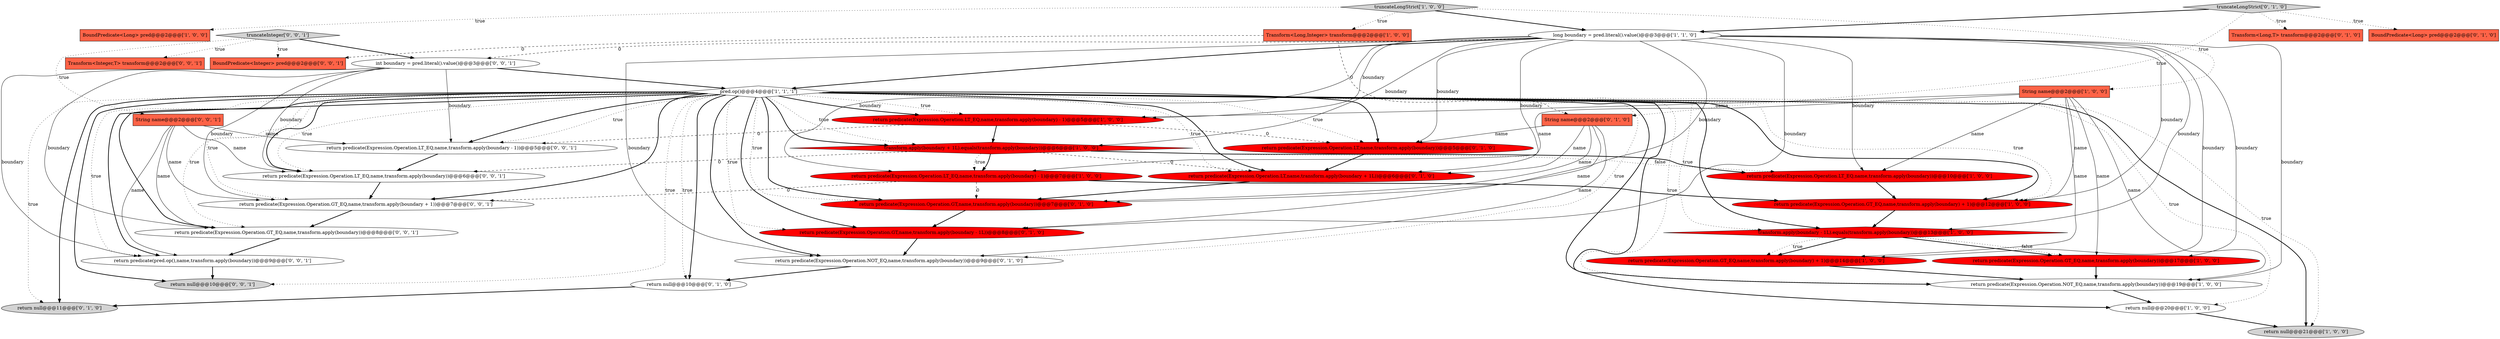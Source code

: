 digraph {
19 [style = filled, label = "return predicate(Expression.Operation.LT,name,transform.apply(boundary + 1L))@@@6@@@['0', '1', '0']", fillcolor = red, shape = ellipse image = "AAA1AAABBB2BBB"];
26 [style = filled, label = "return predicate(Expression.Operation.GT,name,transform.apply(boundary))@@@7@@@['0', '1', '0']", fillcolor = red, shape = ellipse image = "AAA1AAABBB2BBB"];
27 [style = filled, label = "String name@@@2@@@['0', '1', '0']", fillcolor = tomato, shape = box image = "AAA1AAABBB2BBB"];
8 [style = filled, label = "return predicate(Expression.Operation.GT_EQ,name,transform.apply(boundary))@@@17@@@['1', '0', '0']", fillcolor = red, shape = ellipse image = "AAA1AAABBB1BBB"];
22 [style = filled, label = "return predicate(Expression.Operation.LT,name,transform.apply(boundary))@@@5@@@['0', '1', '0']", fillcolor = red, shape = ellipse image = "AAA1AAABBB2BBB"];
32 [style = filled, label = "Transform<Integer,T> transform@@@2@@@['0', '0', '1']", fillcolor = tomato, shape = box image = "AAA0AAABBB3BBB"];
0 [style = filled, label = "return predicate(Expression.Operation.LT_EQ,name,transform.apply(boundary) - 1)@@@5@@@['1', '0', '0']", fillcolor = red, shape = ellipse image = "AAA1AAABBB1BBB"];
9 [style = filled, label = "transform.apply(boundary - 1L).equals(transform.apply(boundary))@@@13@@@['1', '0', '0']", fillcolor = red, shape = diamond image = "AAA1AAABBB1BBB"];
15 [style = filled, label = "Transform<Long,Integer> transform@@@2@@@['1', '0', '0']", fillcolor = tomato, shape = box image = "AAA1AAABBB1BBB"];
28 [style = filled, label = "return predicate(Expression.Operation.GT_EQ,name,transform.apply(boundary + 1))@@@7@@@['0', '0', '1']", fillcolor = white, shape = ellipse image = "AAA0AAABBB3BBB"];
4 [style = filled, label = "return null@@@20@@@['1', '0', '0']", fillcolor = white, shape = ellipse image = "AAA0AAABBB1BBB"];
21 [style = filled, label = "Transform<Long,T> transform@@@2@@@['0', '1', '0']", fillcolor = tomato, shape = box image = "AAA0AAABBB2BBB"];
24 [style = filled, label = "return null@@@11@@@['0', '1', '0']", fillcolor = lightgray, shape = ellipse image = "AAA0AAABBB2BBB"];
17 [style = filled, label = "truncateLongStrict['0', '1', '0']", fillcolor = lightgray, shape = diamond image = "AAA0AAABBB2BBB"];
10 [style = filled, label = "return predicate(Expression.Operation.NOT_EQ,name,transform.apply(boundary))@@@19@@@['1', '0', '0']", fillcolor = white, shape = ellipse image = "AAA0AAABBB1BBB"];
34 [style = filled, label = "return predicate(Expression.Operation.LT_EQ,name,transform.apply(boundary))@@@6@@@['0', '0', '1']", fillcolor = white, shape = ellipse image = "AAA0AAABBB3BBB"];
38 [style = filled, label = "return predicate(pred.op(),name,transform.apply(boundary))@@@9@@@['0', '0', '1']", fillcolor = white, shape = ellipse image = "AAA0AAABBB3BBB"];
16 [style = filled, label = "long boundary = pred.literal().value()@@@3@@@['1', '1', '0']", fillcolor = white, shape = ellipse image = "AAA0AAABBB1BBB"];
18 [style = filled, label = "return predicate(Expression.Operation.NOT_EQ,name,transform.apply(boundary))@@@9@@@['0', '1', '0']", fillcolor = white, shape = ellipse image = "AAA0AAABBB2BBB"];
7 [style = filled, label = "return predicate(Expression.Operation.LT_EQ,name,transform.apply(boundary) - 1)@@@7@@@['1', '0', '0']", fillcolor = red, shape = ellipse image = "AAA1AAABBB1BBB"];
31 [style = filled, label = "String name@@@2@@@['0', '0', '1']", fillcolor = tomato, shape = box image = "AAA0AAABBB3BBB"];
2 [style = filled, label = "BoundPredicate<Long> pred@@@2@@@['1', '0', '0']", fillcolor = tomato, shape = box image = "AAA0AAABBB1BBB"];
11 [style = filled, label = "String name@@@2@@@['1', '0', '0']", fillcolor = tomato, shape = box image = "AAA0AAABBB1BBB"];
25 [style = filled, label = "BoundPredicate<Long> pred@@@2@@@['0', '1', '0']", fillcolor = tomato, shape = box image = "AAA0AAABBB2BBB"];
36 [style = filled, label = "return null@@@10@@@['0', '0', '1']", fillcolor = lightgray, shape = ellipse image = "AAA0AAABBB3BBB"];
13 [style = filled, label = "pred.op()@@@4@@@['1', '1', '1']", fillcolor = white, shape = diamond image = "AAA0AAABBB1BBB"];
30 [style = filled, label = "return predicate(Expression.Operation.LT_EQ,name,transform.apply(boundary - 1))@@@5@@@['0', '0', '1']", fillcolor = white, shape = ellipse image = "AAA0AAABBB3BBB"];
37 [style = filled, label = "int boundary = pred.literal().value()@@@3@@@['0', '0', '1']", fillcolor = white, shape = ellipse image = "AAA0AAABBB3BBB"];
23 [style = filled, label = "return predicate(Expression.Operation.GT,name,transform.apply(boundary - 1L))@@@8@@@['0', '1', '0']", fillcolor = red, shape = ellipse image = "AAA1AAABBB2BBB"];
29 [style = filled, label = "return predicate(Expression.Operation.GT_EQ,name,transform.apply(boundary))@@@8@@@['0', '0', '1']", fillcolor = white, shape = ellipse image = "AAA0AAABBB3BBB"];
14 [style = filled, label = "transform.apply(boundary + 1L).equals(transform.apply(boundary))@@@6@@@['1', '0', '0']", fillcolor = red, shape = diamond image = "AAA1AAABBB1BBB"];
3 [style = filled, label = "truncateLongStrict['1', '0', '0']", fillcolor = lightgray, shape = diamond image = "AAA0AAABBB1BBB"];
6 [style = filled, label = "return predicate(Expression.Operation.GT_EQ,name,transform.apply(boundary) + 1)@@@14@@@['1', '0', '0']", fillcolor = red, shape = ellipse image = "AAA1AAABBB1BBB"];
12 [style = filled, label = "return predicate(Expression.Operation.LT_EQ,name,transform.apply(boundary))@@@10@@@['1', '0', '0']", fillcolor = red, shape = ellipse image = "AAA1AAABBB1BBB"];
1 [style = filled, label = "return null@@@21@@@['1', '0', '0']", fillcolor = lightgray, shape = ellipse image = "AAA0AAABBB1BBB"];
35 [style = filled, label = "BoundPredicate<Integer> pred@@@2@@@['0', '0', '1']", fillcolor = tomato, shape = box image = "AAA0AAABBB3BBB"];
5 [style = filled, label = "return predicate(Expression.Operation.GT_EQ,name,transform.apply(boundary) + 1)@@@12@@@['1', '0', '0']", fillcolor = red, shape = ellipse image = "AAA1AAABBB1BBB"];
33 [style = filled, label = "truncateInteger['0', '0', '1']", fillcolor = lightgray, shape = diamond image = "AAA0AAABBB3BBB"];
20 [style = filled, label = "return null@@@10@@@['0', '1', '0']", fillcolor = white, shape = ellipse image = "AAA0AAABBB2BBB"];
11->0 [style = solid, label="name"];
13->24 [style = dotted, label="true"];
8->10 [style = bold, label=""];
11->10 [style = solid, label="name"];
13->28 [style = dotted, label="true"];
12->5 [style = bold, label=""];
5->9 [style = bold, label=""];
37->30 [style = solid, label="boundary"];
13->20 [style = dotted, label="true"];
31->34 [style = solid, label="name"];
13->5 [style = dotted, label="true"];
16->8 [style = solid, label="boundary"];
16->6 [style = solid, label="boundary"];
3->16 [style = bold, label=""];
37->38 [style = solid, label="boundary"];
13->10 [style = dotted, label="true"];
13->1 [style = bold, label=""];
9->6 [style = bold, label=""];
14->7 [style = bold, label=""];
11->5 [style = solid, label="name"];
0->14 [style = bold, label=""];
33->35 [style = dotted, label="true"];
13->36 [style = bold, label=""];
14->7 [style = dotted, label="true"];
0->30 [style = dashed, label="0"];
27->23 [style = solid, label="name"];
14->19 [style = dashed, label="0"];
13->22 [style = bold, label=""];
16->14 [style = solid, label="boundary"];
7->26 [style = dashed, label="0"];
13->14 [style = bold, label=""];
17->27 [style = dotted, label="true"];
17->16 [style = bold, label=""];
13->4 [style = dotted, label="true"];
13->9 [style = dotted, label="true"];
13->34 [style = bold, label=""];
16->5 [style = solid, label="boundary"];
16->37 [style = dashed, label="0"];
31->30 [style = solid, label="name"];
11->7 [style = solid, label="name"];
33->32 [style = dotted, label="true"];
13->36 [style = dotted, label="true"];
13->19 [style = dotted, label="true"];
30->34 [style = bold, label=""];
37->28 [style = solid, label="boundary"];
27->22 [style = solid, label="name"];
9->8 [style = bold, label=""];
13->23 [style = dotted, label="true"];
11->6 [style = solid, label="name"];
37->29 [style = solid, label="boundary"];
9->8 [style = dotted, label="false"];
18->20 [style = bold, label=""];
7->5 [style = bold, label=""];
13->22 [style = dotted, label="true"];
27->18 [style = solid, label="name"];
13->0 [style = dotted, label="true"];
19->26 [style = bold, label=""];
13->29 [style = dotted, label="true"];
16->12 [style = solid, label="boundary"];
13->5 [style = bold, label=""];
29->38 [style = bold, label=""];
37->13 [style = bold, label=""];
17->21 [style = dotted, label="true"];
13->18 [style = bold, label=""];
13->0 [style = bold, label=""];
13->34 [style = dotted, label="true"];
33->31 [style = dotted, label="true"];
13->10 [style = bold, label=""];
28->29 [style = bold, label=""];
13->18 [style = dotted, label="true"];
16->13 [style = bold, label=""];
13->24 [style = bold, label=""];
11->12 [style = solid, label="name"];
22->19 [style = bold, label=""];
13->26 [style = dotted, label="true"];
13->38 [style = dotted, label="true"];
15->35 [style = dashed, label="0"];
16->26 [style = solid, label="boundary"];
34->28 [style = bold, label=""];
16->18 [style = solid, label="boundary"];
13->19 [style = bold, label=""];
16->9 [style = solid, label="boundary"];
13->30 [style = dotted, label="true"];
16->7 [style = solid, label="boundary"];
31->29 [style = solid, label="name"];
17->25 [style = dotted, label="true"];
7->28 [style = dashed, label="0"];
13->26 [style = bold, label=""];
6->10 [style = bold, label=""];
3->15 [style = dotted, label="true"];
31->38 [style = solid, label="name"];
4->1 [style = bold, label=""];
13->9 [style = bold, label=""];
33->37 [style = bold, label=""];
13->14 [style = dotted, label="true"];
23->18 [style = bold, label=""];
3->11 [style = dotted, label="true"];
16->23 [style = solid, label="boundary"];
14->34 [style = dashed, label="0"];
16->0 [style = solid, label="boundary"];
16->10 [style = solid, label="boundary"];
27->19 [style = solid, label="name"];
16->19 [style = solid, label="boundary"];
38->36 [style = bold, label=""];
37->34 [style = solid, label="boundary"];
27->26 [style = solid, label="name"];
13->30 [style = bold, label=""];
9->6 [style = dotted, label="true"];
0->22 [style = dashed, label="0"];
31->28 [style = solid, label="name"];
14->12 [style = dotted, label="false"];
13->1 [style = dotted, label="true"];
13->29 [style = bold, label=""];
14->12 [style = bold, label=""];
26->23 [style = bold, label=""];
13->23 [style = bold, label=""];
10->4 [style = bold, label=""];
13->38 [style = bold, label=""];
15->27 [style = dashed, label="0"];
16->22 [style = solid, label="boundary"];
20->24 [style = bold, label=""];
11->8 [style = solid, label="name"];
13->4 [style = bold, label=""];
3->2 [style = dotted, label="true"];
13->28 [style = bold, label=""];
13->20 [style = bold, label=""];
}
